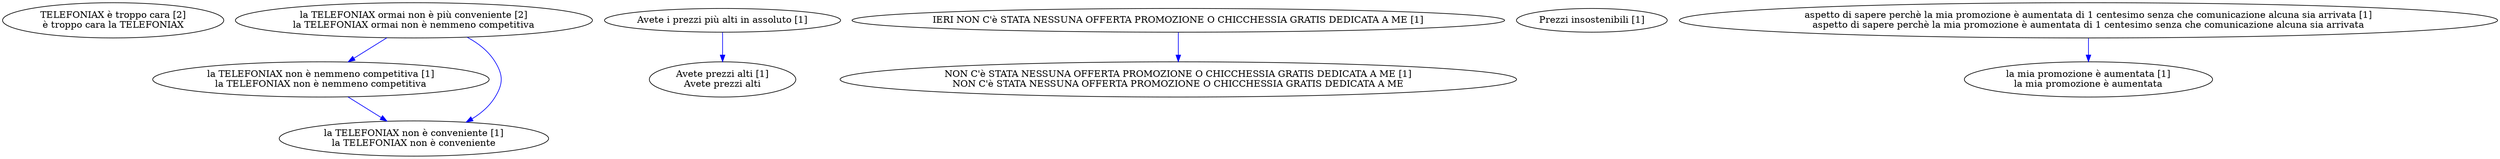 digraph collapsedGraph {
"TELEFONIAX è troppo cara [2]\nè troppo cara la TELEFONIAX""la TELEFONIAX ormai non è più conveniente [2]\nla TELEFONIAX ormai non è nemmeno competitiva""Avete prezzi alti [1]\nAvete prezzi alti""Avete i prezzi più alti in assoluto [1]""NON C'è STATA NESSUNA OFFERTA PROMOZIONE O CHICCHESSIA GRATIS DEDICATA A ME [1]\nNON C'è STATA NESSUNA OFFERTA PROMOZIONE O CHICCHESSIA GRATIS DEDICATA A ME""IERI NON C'è STATA NESSUNA OFFERTA PROMOZIONE O CHICCHESSIA GRATIS DEDICATA A ME [1]""Prezzi insostenibili [1]""la mia promozione è aumentata [1]\nla mia promozione è aumentata""aspetto di sapere perchè la mia promozione è aumentata di 1 centesimo senza che comunicazione alcuna sia arrivata [1]\naspetto di sapere perchè la mia promozione è aumentata di 1 centesimo senza che comunicazione alcuna sia arrivata""la TELEFONIAX non è nemmeno competitiva [1]\nla TELEFONIAX non è nemmeno competitiva""la TELEFONIAX non è conveniente [1]\nla TELEFONIAX non è conveniente""Avete i prezzi più alti in assoluto [1]" -> "Avete prezzi alti [1]\nAvete prezzi alti" [color=blue]
"IERI NON C'è STATA NESSUNA OFFERTA PROMOZIONE O CHICCHESSIA GRATIS DEDICATA A ME [1]" -> "NON C'è STATA NESSUNA OFFERTA PROMOZIONE O CHICCHESSIA GRATIS DEDICATA A ME [1]\nNON C'è STATA NESSUNA OFFERTA PROMOZIONE O CHICCHESSIA GRATIS DEDICATA A ME" [color=blue]
"aspetto di sapere perchè la mia promozione è aumentata di 1 centesimo senza che comunicazione alcuna sia arrivata [1]\naspetto di sapere perchè la mia promozione è aumentata di 1 centesimo senza che comunicazione alcuna sia arrivata" -> "la mia promozione è aumentata [1]\nla mia promozione è aumentata" [color=blue]
"la TELEFONIAX ormai non è più conveniente [2]\nla TELEFONIAX ormai non è nemmeno competitiva" -> "la TELEFONIAX non è nemmeno competitiva [1]\nla TELEFONIAX non è nemmeno competitiva" [color=blue]
"la TELEFONIAX non è nemmeno competitiva [1]\nla TELEFONIAX non è nemmeno competitiva" -> "la TELEFONIAX non è conveniente [1]\nla TELEFONIAX non è conveniente" [color=blue]
"la TELEFONIAX ormai non è più conveniente [2]\nla TELEFONIAX ormai non è nemmeno competitiva" -> "la TELEFONIAX non è conveniente [1]\nla TELEFONIAX non è conveniente" [color=blue]
}